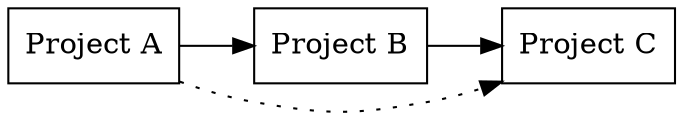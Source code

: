 digraph G {
    rankdir=LR;
        
    pa [shape=box, label="Project A"];
    pb [shape=box, label="Project B"];
    pc [shape=box, label="Project C"];

    pa -> pb -> pc;
    pa -> pc [style=dotted, constraint=false];
}
